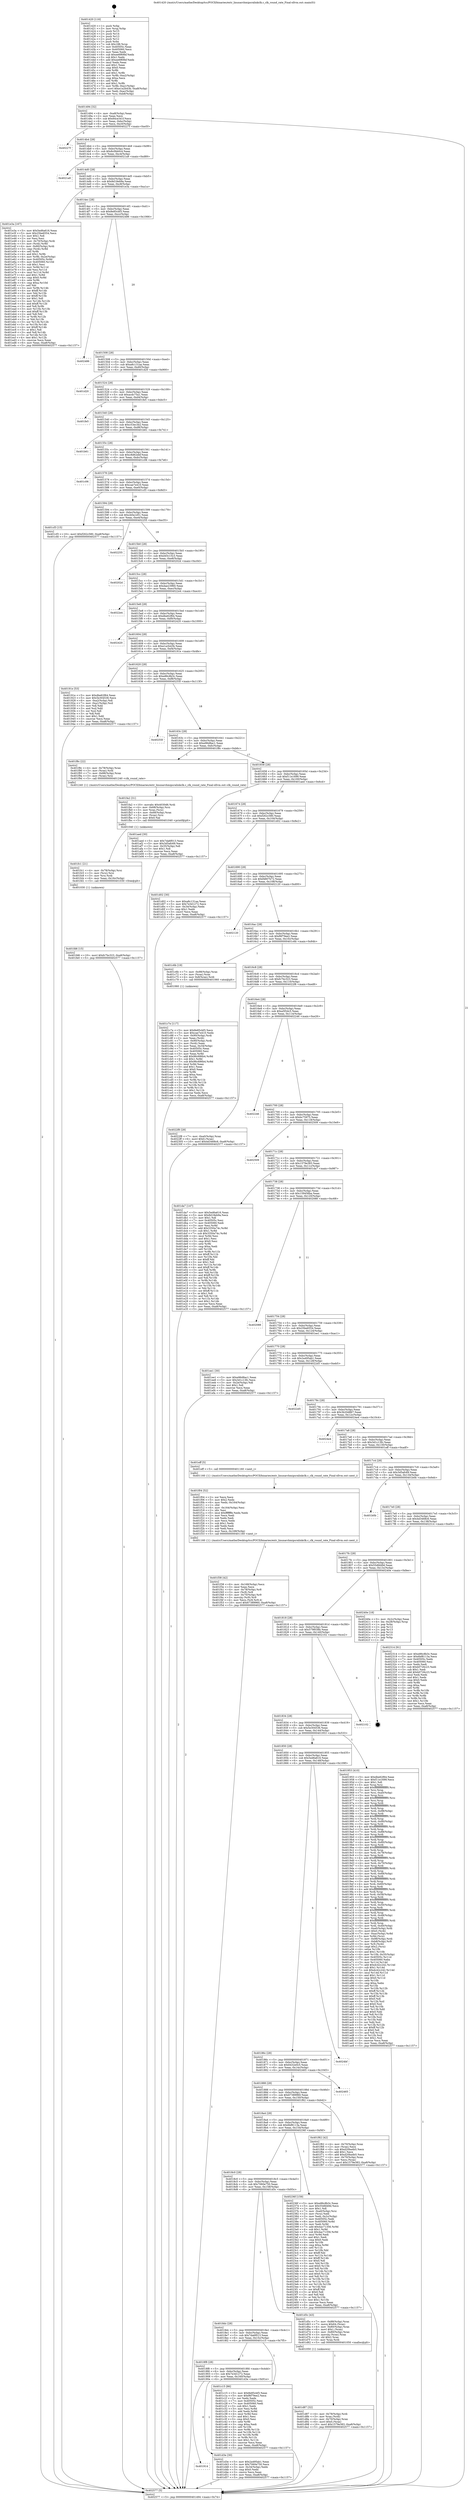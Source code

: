 digraph "0x401420" {
  label = "0x401420 (/mnt/c/Users/mathe/Desktop/tcc/POCII/binaries/extr_linuxarchmipsralinkclk.c_clk_round_rate_Final-ollvm.out::main(0))"
  labelloc = "t"
  node[shape=record]

  Entry [label="",width=0.3,height=0.3,shape=circle,fillcolor=black,style=filled]
  "0x401494" [label="{
     0x401494 [32]\l
     | [instrs]\l
     &nbsp;&nbsp;0x401494 \<+6\>: mov -0xa8(%rbp),%eax\l
     &nbsp;&nbsp;0x40149a \<+2\>: mov %eax,%ecx\l
     &nbsp;&nbsp;0x40149c \<+6\>: sub $0x84ce341f,%ecx\l
     &nbsp;&nbsp;0x4014a2 \<+6\>: mov %eax,-0xbc(%rbp)\l
     &nbsp;&nbsp;0x4014a8 \<+6\>: mov %ecx,-0xc0(%rbp)\l
     &nbsp;&nbsp;0x4014ae \<+6\>: je 000000000040227f \<main+0xe5f\>\l
  }"]
  "0x40227f" [label="{
     0x40227f\l
  }", style=dashed]
  "0x4014b4" [label="{
     0x4014b4 [28]\l
     | [instrs]\l
     &nbsp;&nbsp;0x4014b4 \<+5\>: jmp 00000000004014b9 \<main+0x99\>\l
     &nbsp;&nbsp;0x4014b9 \<+6\>: mov -0xbc(%rbp),%eax\l
     &nbsp;&nbsp;0x4014bf \<+5\>: sub $0x8c0bb0c4,%eax\l
     &nbsp;&nbsp;0x4014c4 \<+6\>: mov %eax,-0xc4(%rbp)\l
     &nbsp;&nbsp;0x4014ca \<+6\>: je 00000000004021a9 \<main+0xd89\>\l
  }"]
  Exit [label="",width=0.3,height=0.3,shape=circle,fillcolor=black,style=filled,peripheries=2]
  "0x4021a9" [label="{
     0x4021a9\l
  }", style=dashed]
  "0x4014d0" [label="{
     0x4014d0 [28]\l
     | [instrs]\l
     &nbsp;&nbsp;0x4014d0 \<+5\>: jmp 00000000004014d5 \<main+0xb5\>\l
     &nbsp;&nbsp;0x4014d5 \<+6\>: mov -0xbc(%rbp),%eax\l
     &nbsp;&nbsp;0x4014db \<+5\>: sub $0x8d18eb9a,%eax\l
     &nbsp;&nbsp;0x4014e0 \<+6\>: mov %eax,-0xc8(%rbp)\l
     &nbsp;&nbsp;0x4014e6 \<+6\>: je 0000000000401e3a \<main+0xa1a\>\l
  }"]
  "0x401fd6" [label="{
     0x401fd6 [15]\l
     | [instrs]\l
     &nbsp;&nbsp;0x401fd6 \<+10\>: movl $0xfc7bc323,-0xa8(%rbp)\l
     &nbsp;&nbsp;0x401fe0 \<+5\>: jmp 0000000000402577 \<main+0x1157\>\l
  }"]
  "0x401e3a" [label="{
     0x401e3a [167]\l
     | [instrs]\l
     &nbsp;&nbsp;0x401e3a \<+5\>: mov $0x5ed6a616,%eax\l
     &nbsp;&nbsp;0x401e3f \<+5\>: mov $0x25be6554,%ecx\l
     &nbsp;&nbsp;0x401e44 \<+2\>: mov $0x1,%dl\l
     &nbsp;&nbsp;0x401e46 \<+2\>: xor %esi,%esi\l
     &nbsp;&nbsp;0x401e48 \<+4\>: mov -0x70(%rbp),%rdi\l
     &nbsp;&nbsp;0x401e4c \<+3\>: mov (%rdi),%r8d\l
     &nbsp;&nbsp;0x401e4f \<+4\>: mov -0x80(%rbp),%rdi\l
     &nbsp;&nbsp;0x401e53 \<+3\>: cmp (%rdi),%r8d\l
     &nbsp;&nbsp;0x401e56 \<+4\>: setl %r9b\l
     &nbsp;&nbsp;0x401e5a \<+4\>: and $0x1,%r9b\l
     &nbsp;&nbsp;0x401e5e \<+4\>: mov %r9b,-0x2e(%rbp)\l
     &nbsp;&nbsp;0x401e62 \<+8\>: mov 0x40505c,%r8d\l
     &nbsp;&nbsp;0x401e6a \<+8\>: mov 0x405060,%r10d\l
     &nbsp;&nbsp;0x401e72 \<+3\>: sub $0x1,%esi\l
     &nbsp;&nbsp;0x401e75 \<+3\>: mov %r8d,%r11d\l
     &nbsp;&nbsp;0x401e78 \<+3\>: add %esi,%r11d\l
     &nbsp;&nbsp;0x401e7b \<+4\>: imul %r11d,%r8d\l
     &nbsp;&nbsp;0x401e7f \<+4\>: and $0x1,%r8d\l
     &nbsp;&nbsp;0x401e83 \<+4\>: cmp $0x0,%r8d\l
     &nbsp;&nbsp;0x401e87 \<+4\>: sete %r9b\l
     &nbsp;&nbsp;0x401e8b \<+4\>: cmp $0xa,%r10d\l
     &nbsp;&nbsp;0x401e8f \<+3\>: setl %bl\l
     &nbsp;&nbsp;0x401e92 \<+3\>: mov %r9b,%r14b\l
     &nbsp;&nbsp;0x401e95 \<+4\>: xor $0xff,%r14b\l
     &nbsp;&nbsp;0x401e99 \<+3\>: mov %bl,%r15b\l
     &nbsp;&nbsp;0x401e9c \<+4\>: xor $0xff,%r15b\l
     &nbsp;&nbsp;0x401ea0 \<+3\>: xor $0x1,%dl\l
     &nbsp;&nbsp;0x401ea3 \<+3\>: mov %r14b,%r12b\l
     &nbsp;&nbsp;0x401ea6 \<+4\>: and $0xff,%r12b\l
     &nbsp;&nbsp;0x401eaa \<+3\>: and %dl,%r9b\l
     &nbsp;&nbsp;0x401ead \<+3\>: mov %r15b,%r13b\l
     &nbsp;&nbsp;0x401eb0 \<+4\>: and $0xff,%r13b\l
     &nbsp;&nbsp;0x401eb4 \<+2\>: and %dl,%bl\l
     &nbsp;&nbsp;0x401eb6 \<+3\>: or %r9b,%r12b\l
     &nbsp;&nbsp;0x401eb9 \<+3\>: or %bl,%r13b\l
     &nbsp;&nbsp;0x401ebc \<+3\>: xor %r13b,%r12b\l
     &nbsp;&nbsp;0x401ebf \<+3\>: or %r15b,%r14b\l
     &nbsp;&nbsp;0x401ec2 \<+4\>: xor $0xff,%r14b\l
     &nbsp;&nbsp;0x401ec6 \<+3\>: or $0x1,%dl\l
     &nbsp;&nbsp;0x401ec9 \<+3\>: and %dl,%r14b\l
     &nbsp;&nbsp;0x401ecc \<+3\>: or %r14b,%r12b\l
     &nbsp;&nbsp;0x401ecf \<+4\>: test $0x1,%r12b\l
     &nbsp;&nbsp;0x401ed3 \<+3\>: cmovne %ecx,%eax\l
     &nbsp;&nbsp;0x401ed6 \<+6\>: mov %eax,-0xa8(%rbp)\l
     &nbsp;&nbsp;0x401edc \<+5\>: jmp 0000000000402577 \<main+0x1157\>\l
  }"]
  "0x4014ec" [label="{
     0x4014ec [28]\l
     | [instrs]\l
     &nbsp;&nbsp;0x4014ec \<+5\>: jmp 00000000004014f1 \<main+0xd1\>\l
     &nbsp;&nbsp;0x4014f1 \<+6\>: mov -0xbc(%rbp),%eax\l
     &nbsp;&nbsp;0x4014f7 \<+5\>: sub $0x8e85cbf3,%eax\l
     &nbsp;&nbsp;0x4014fc \<+6\>: mov %eax,-0xcc(%rbp)\l
     &nbsp;&nbsp;0x401502 \<+6\>: je 0000000000402486 \<main+0x1066\>\l
  }"]
  "0x401fc1" [label="{
     0x401fc1 [21]\l
     | [instrs]\l
     &nbsp;&nbsp;0x401fc1 \<+4\>: mov -0x78(%rbp),%rsi\l
     &nbsp;&nbsp;0x401fc5 \<+3\>: mov (%rsi),%rsi\l
     &nbsp;&nbsp;0x401fc8 \<+3\>: mov %rsi,%rdi\l
     &nbsp;&nbsp;0x401fcb \<+6\>: mov %eax,-0x16c(%rbp)\l
     &nbsp;&nbsp;0x401fd1 \<+5\>: call 0000000000401030 \<free@plt\>\l
     | [calls]\l
     &nbsp;&nbsp;0x401030 \{1\} (unknown)\l
  }"]
  "0x402486" [label="{
     0x402486\l
  }", style=dashed]
  "0x401508" [label="{
     0x401508 [28]\l
     | [instrs]\l
     &nbsp;&nbsp;0x401508 \<+5\>: jmp 000000000040150d \<main+0xed\>\l
     &nbsp;&nbsp;0x40150d \<+6\>: mov -0xbc(%rbp),%eax\l
     &nbsp;&nbsp;0x401513 \<+5\>: sub $0xa8c131aa,%eax\l
     &nbsp;&nbsp;0x401518 \<+6\>: mov %eax,-0xd0(%rbp)\l
     &nbsp;&nbsp;0x40151e \<+6\>: je 0000000000401d20 \<main+0x900\>\l
  }"]
  "0x401fa2" [label="{
     0x401fa2 [31]\l
     | [instrs]\l
     &nbsp;&nbsp;0x401fa2 \<+10\>: movabs $0x4030d6,%rdi\l
     &nbsp;&nbsp;0x401fac \<+4\>: mov -0x68(%rbp),%rsi\l
     &nbsp;&nbsp;0x401fb0 \<+3\>: mov %rax,(%rsi)\l
     &nbsp;&nbsp;0x401fb3 \<+4\>: mov -0x68(%rbp),%rax\l
     &nbsp;&nbsp;0x401fb7 \<+3\>: mov (%rax),%rsi\l
     &nbsp;&nbsp;0x401fba \<+2\>: mov $0x0,%al\l
     &nbsp;&nbsp;0x401fbc \<+5\>: call 0000000000401040 \<printf@plt\>\l
     | [calls]\l
     &nbsp;&nbsp;0x401040 \{1\} (unknown)\l
  }"]
  "0x401d20" [label="{
     0x401d20\l
  }", style=dashed]
  "0x401524" [label="{
     0x401524 [28]\l
     | [instrs]\l
     &nbsp;&nbsp;0x401524 \<+5\>: jmp 0000000000401529 \<main+0x109\>\l
     &nbsp;&nbsp;0x401529 \<+6\>: mov -0xbc(%rbp),%eax\l
     &nbsp;&nbsp;0x40152f \<+5\>: sub $0xacdc75a1,%eax\l
     &nbsp;&nbsp;0x401534 \<+6\>: mov %eax,-0xd4(%rbp)\l
     &nbsp;&nbsp;0x40153a \<+6\>: je 0000000000401fe5 \<main+0xbc5\>\l
  }"]
  "0x401f38" [label="{
     0x401f38 [42]\l
     | [instrs]\l
     &nbsp;&nbsp;0x401f38 \<+6\>: mov -0x168(%rbp),%ecx\l
     &nbsp;&nbsp;0x401f3e \<+3\>: imul %eax,%ecx\l
     &nbsp;&nbsp;0x401f41 \<+4\>: mov -0x78(%rbp),%r8\l
     &nbsp;&nbsp;0x401f45 \<+3\>: mov (%r8),%r8\l
     &nbsp;&nbsp;0x401f48 \<+4\>: mov -0x70(%rbp),%r9\l
     &nbsp;&nbsp;0x401f4c \<+3\>: movslq (%r9),%r9\l
     &nbsp;&nbsp;0x401f4f \<+4\>: mov %ecx,(%r8,%r9,4)\l
     &nbsp;&nbsp;0x401f53 \<+10\>: movl $0x67389960,-0xa8(%rbp)\l
     &nbsp;&nbsp;0x401f5d \<+5\>: jmp 0000000000402577 \<main+0x1157\>\l
  }"]
  "0x401fe5" [label="{
     0x401fe5\l
  }", style=dashed]
  "0x401540" [label="{
     0x401540 [28]\l
     | [instrs]\l
     &nbsp;&nbsp;0x401540 \<+5\>: jmp 0000000000401545 \<main+0x125\>\l
     &nbsp;&nbsp;0x401545 \<+6\>: mov -0xbc(%rbp),%eax\l
     &nbsp;&nbsp;0x40154b \<+5\>: sub $0xc53ec3e2,%eax\l
     &nbsp;&nbsp;0x401550 \<+6\>: mov %eax,-0xd8(%rbp)\l
     &nbsp;&nbsp;0x401556 \<+6\>: je 0000000000401b61 \<main+0x741\>\l
  }"]
  "0x401f04" [label="{
     0x401f04 [52]\l
     | [instrs]\l
     &nbsp;&nbsp;0x401f04 \<+2\>: xor %ecx,%ecx\l
     &nbsp;&nbsp;0x401f06 \<+5\>: mov $0x2,%edx\l
     &nbsp;&nbsp;0x401f0b \<+6\>: mov %edx,-0x164(%rbp)\l
     &nbsp;&nbsp;0x401f11 \<+1\>: cltd\l
     &nbsp;&nbsp;0x401f12 \<+6\>: mov -0x164(%rbp),%esi\l
     &nbsp;&nbsp;0x401f18 \<+2\>: idiv %esi\l
     &nbsp;&nbsp;0x401f1a \<+6\>: imul $0xfffffffe,%edx,%edx\l
     &nbsp;&nbsp;0x401f20 \<+2\>: mov %ecx,%edi\l
     &nbsp;&nbsp;0x401f22 \<+2\>: sub %edx,%edi\l
     &nbsp;&nbsp;0x401f24 \<+2\>: mov %ecx,%edx\l
     &nbsp;&nbsp;0x401f26 \<+3\>: sub $0x1,%edx\l
     &nbsp;&nbsp;0x401f29 \<+2\>: add %edx,%edi\l
     &nbsp;&nbsp;0x401f2b \<+2\>: sub %edi,%ecx\l
     &nbsp;&nbsp;0x401f2d \<+6\>: mov %ecx,-0x168(%rbp)\l
     &nbsp;&nbsp;0x401f33 \<+5\>: call 0000000000401160 \<next_i\>\l
     | [calls]\l
     &nbsp;&nbsp;0x401160 \{1\} (/mnt/c/Users/mathe/Desktop/tcc/POCII/binaries/extr_linuxarchmipsralinkclk.c_clk_round_rate_Final-ollvm.out::next_i)\l
  }"]
  "0x401b61" [label="{
     0x401b61\l
  }", style=dashed]
  "0x40155c" [label="{
     0x40155c [28]\l
     | [instrs]\l
     &nbsp;&nbsp;0x40155c \<+5\>: jmp 0000000000401561 \<main+0x141\>\l
     &nbsp;&nbsp;0x401561 \<+6\>: mov -0xbc(%rbp),%eax\l
     &nbsp;&nbsp;0x401567 \<+5\>: sub $0xc8d62ebf,%eax\l
     &nbsp;&nbsp;0x40156c \<+6\>: mov %eax,-0xdc(%rbp)\l
     &nbsp;&nbsp;0x401572 \<+6\>: je 0000000000401c06 \<main+0x7e6\>\l
  }"]
  "0x401d87" [label="{
     0x401d87 [32]\l
     | [instrs]\l
     &nbsp;&nbsp;0x401d87 \<+4\>: mov -0x78(%rbp),%rdi\l
     &nbsp;&nbsp;0x401d8b \<+3\>: mov %rax,(%rdi)\l
     &nbsp;&nbsp;0x401d8e \<+4\>: mov -0x70(%rbp),%rax\l
     &nbsp;&nbsp;0x401d92 \<+6\>: movl $0x0,(%rax)\l
     &nbsp;&nbsp;0x401d98 \<+10\>: movl $0x1579e383,-0xa8(%rbp)\l
     &nbsp;&nbsp;0x401da2 \<+5\>: jmp 0000000000402577 \<main+0x1157\>\l
  }"]
  "0x401c06" [label="{
     0x401c06\l
  }", style=dashed]
  "0x401578" [label="{
     0x401578 [28]\l
     | [instrs]\l
     &nbsp;&nbsp;0x401578 \<+5\>: jmp 000000000040157d \<main+0x15d\>\l
     &nbsp;&nbsp;0x40157d \<+6\>: mov -0xbc(%rbp),%eax\l
     &nbsp;&nbsp;0x401583 \<+5\>: sub $0xcae7e410,%eax\l
     &nbsp;&nbsp;0x401588 \<+6\>: mov %eax,-0xe0(%rbp)\l
     &nbsp;&nbsp;0x40158e \<+6\>: je 0000000000401cf3 \<main+0x8d3\>\l
  }"]
  "0x401914" [label="{
     0x401914\l
  }", style=dashed]
  "0x401cf3" [label="{
     0x401cf3 [15]\l
     | [instrs]\l
     &nbsp;&nbsp;0x401cf3 \<+10\>: movl $0xf262c580,-0xa8(%rbp)\l
     &nbsp;&nbsp;0x401cfd \<+5\>: jmp 0000000000402577 \<main+0x1157\>\l
  }"]
  "0x401594" [label="{
     0x401594 [28]\l
     | [instrs]\l
     &nbsp;&nbsp;0x401594 \<+5\>: jmp 0000000000401599 \<main+0x179\>\l
     &nbsp;&nbsp;0x401599 \<+6\>: mov -0xbc(%rbp),%eax\l
     &nbsp;&nbsp;0x40159f \<+5\>: sub $0xcb0a1d51,%eax\l
     &nbsp;&nbsp;0x4015a4 \<+6\>: mov %eax,-0xe4(%rbp)\l
     &nbsp;&nbsp;0x4015aa \<+6\>: je 0000000000402255 \<main+0xe35\>\l
  }"]
  "0x401d3e" [label="{
     0x401d3e [30]\l
     | [instrs]\l
     &nbsp;&nbsp;0x401d3e \<+5\>: mov $0x2a495ab1,%eax\l
     &nbsp;&nbsp;0x401d43 \<+5\>: mov $0x7060e750,%ecx\l
     &nbsp;&nbsp;0x401d48 \<+3\>: mov -0x34(%rbp),%edx\l
     &nbsp;&nbsp;0x401d4b \<+3\>: cmp $0x0,%edx\l
     &nbsp;&nbsp;0x401d4e \<+3\>: cmove %ecx,%eax\l
     &nbsp;&nbsp;0x401d51 \<+6\>: mov %eax,-0xa8(%rbp)\l
     &nbsp;&nbsp;0x401d57 \<+5\>: jmp 0000000000402577 \<main+0x1157\>\l
  }"]
  "0x402255" [label="{
     0x402255\l
  }", style=dashed]
  "0x4015b0" [label="{
     0x4015b0 [28]\l
     | [instrs]\l
     &nbsp;&nbsp;0x4015b0 \<+5\>: jmp 00000000004015b5 \<main+0x195\>\l
     &nbsp;&nbsp;0x4015b5 \<+6\>: mov -0xbc(%rbp),%eax\l
     &nbsp;&nbsp;0x4015bb \<+5\>: sub $0xd45c15c3,%eax\l
     &nbsp;&nbsp;0x4015c0 \<+6\>: mov %eax,-0xe8(%rbp)\l
     &nbsp;&nbsp;0x4015c6 \<+6\>: je 000000000040202d \<main+0xc0d\>\l
  }"]
  "0x401c7e" [label="{
     0x401c7e [117]\l
     | [instrs]\l
     &nbsp;&nbsp;0x401c7e \<+5\>: mov $0x8e85cbf3,%ecx\l
     &nbsp;&nbsp;0x401c83 \<+5\>: mov $0xcae7e410,%edx\l
     &nbsp;&nbsp;0x401c88 \<+7\>: mov -0x90(%rbp),%rdi\l
     &nbsp;&nbsp;0x401c8f \<+2\>: mov %eax,(%rdi)\l
     &nbsp;&nbsp;0x401c91 \<+7\>: mov -0x90(%rbp),%rdi\l
     &nbsp;&nbsp;0x401c98 \<+2\>: mov (%rdi),%eax\l
     &nbsp;&nbsp;0x401c9a \<+3\>: mov %eax,-0x34(%rbp)\l
     &nbsp;&nbsp;0x401c9d \<+7\>: mov 0x40505c,%eax\l
     &nbsp;&nbsp;0x401ca4 \<+7\>: mov 0x405060,%esi\l
     &nbsp;&nbsp;0x401cab \<+3\>: mov %eax,%r8d\l
     &nbsp;&nbsp;0x401cae \<+7\>: add $0x96c686b4,%r8d\l
     &nbsp;&nbsp;0x401cb5 \<+4\>: sub $0x1,%r8d\l
     &nbsp;&nbsp;0x401cb9 \<+7\>: sub $0x96c686b4,%r8d\l
     &nbsp;&nbsp;0x401cc0 \<+4\>: imul %r8d,%eax\l
     &nbsp;&nbsp;0x401cc4 \<+3\>: and $0x1,%eax\l
     &nbsp;&nbsp;0x401cc7 \<+3\>: cmp $0x0,%eax\l
     &nbsp;&nbsp;0x401cca \<+4\>: sete %r9b\l
     &nbsp;&nbsp;0x401cce \<+3\>: cmp $0xa,%esi\l
     &nbsp;&nbsp;0x401cd1 \<+4\>: setl %r10b\l
     &nbsp;&nbsp;0x401cd5 \<+3\>: mov %r9b,%r11b\l
     &nbsp;&nbsp;0x401cd8 \<+3\>: and %r10b,%r11b\l
     &nbsp;&nbsp;0x401cdb \<+3\>: xor %r10b,%r9b\l
     &nbsp;&nbsp;0x401cde \<+3\>: or %r9b,%r11b\l
     &nbsp;&nbsp;0x401ce1 \<+4\>: test $0x1,%r11b\l
     &nbsp;&nbsp;0x401ce5 \<+3\>: cmovne %edx,%ecx\l
     &nbsp;&nbsp;0x401ce8 \<+6\>: mov %ecx,-0xa8(%rbp)\l
     &nbsp;&nbsp;0x401cee \<+5\>: jmp 0000000000402577 \<main+0x1157\>\l
  }"]
  "0x40202d" [label="{
     0x40202d\l
  }", style=dashed]
  "0x4015cc" [label="{
     0x4015cc [28]\l
     | [instrs]\l
     &nbsp;&nbsp;0x4015cc \<+5\>: jmp 00000000004015d1 \<main+0x1b1\>\l
     &nbsp;&nbsp;0x4015d1 \<+6\>: mov -0xbc(%rbp),%eax\l
     &nbsp;&nbsp;0x4015d7 \<+5\>: sub $0xdae23960,%eax\l
     &nbsp;&nbsp;0x4015dc \<+6\>: mov %eax,-0xec(%rbp)\l
     &nbsp;&nbsp;0x4015e2 \<+6\>: je 00000000004022e4 \<main+0xec4\>\l
  }"]
  "0x4018f8" [label="{
     0x4018f8 [28]\l
     | [instrs]\l
     &nbsp;&nbsp;0x4018f8 \<+5\>: jmp 00000000004018fd \<main+0x4dd\>\l
     &nbsp;&nbsp;0x4018fd \<+6\>: mov -0xbc(%rbp),%eax\l
     &nbsp;&nbsp;0x401903 \<+5\>: sub $0x7e3d1272,%eax\l
     &nbsp;&nbsp;0x401908 \<+6\>: mov %eax,-0x160(%rbp)\l
     &nbsp;&nbsp;0x40190e \<+6\>: je 0000000000401d3e \<main+0x91e\>\l
  }"]
  "0x4022e4" [label="{
     0x4022e4\l
  }", style=dashed]
  "0x4015e8" [label="{
     0x4015e8 [28]\l
     | [instrs]\l
     &nbsp;&nbsp;0x4015e8 \<+5\>: jmp 00000000004015ed \<main+0x1cd\>\l
     &nbsp;&nbsp;0x4015ed \<+6\>: mov -0xbc(%rbp),%eax\l
     &nbsp;&nbsp;0x4015f3 \<+5\>: sub $0xdbe62f64,%eax\l
     &nbsp;&nbsp;0x4015f8 \<+6\>: mov %eax,-0xf0(%rbp)\l
     &nbsp;&nbsp;0x4015fe \<+6\>: je 0000000000402420 \<main+0x1000\>\l
  }"]
  "0x401c15" [label="{
     0x401c15 [86]\l
     | [instrs]\l
     &nbsp;&nbsp;0x401c15 \<+5\>: mov $0x8e85cbf3,%eax\l
     &nbsp;&nbsp;0x401c1a \<+5\>: mov $0xf6f79ee2,%ecx\l
     &nbsp;&nbsp;0x401c1f \<+2\>: xor %edx,%edx\l
     &nbsp;&nbsp;0x401c21 \<+7\>: mov 0x40505c,%esi\l
     &nbsp;&nbsp;0x401c28 \<+7\>: mov 0x405060,%edi\l
     &nbsp;&nbsp;0x401c2f \<+3\>: sub $0x1,%edx\l
     &nbsp;&nbsp;0x401c32 \<+3\>: mov %esi,%r8d\l
     &nbsp;&nbsp;0x401c35 \<+3\>: add %edx,%r8d\l
     &nbsp;&nbsp;0x401c38 \<+4\>: imul %r8d,%esi\l
     &nbsp;&nbsp;0x401c3c \<+3\>: and $0x1,%esi\l
     &nbsp;&nbsp;0x401c3f \<+3\>: cmp $0x0,%esi\l
     &nbsp;&nbsp;0x401c42 \<+4\>: sete %r9b\l
     &nbsp;&nbsp;0x401c46 \<+3\>: cmp $0xa,%edi\l
     &nbsp;&nbsp;0x401c49 \<+4\>: setl %r10b\l
     &nbsp;&nbsp;0x401c4d \<+3\>: mov %r9b,%r11b\l
     &nbsp;&nbsp;0x401c50 \<+3\>: and %r10b,%r11b\l
     &nbsp;&nbsp;0x401c53 \<+3\>: xor %r10b,%r9b\l
     &nbsp;&nbsp;0x401c56 \<+3\>: or %r9b,%r11b\l
     &nbsp;&nbsp;0x401c59 \<+4\>: test $0x1,%r11b\l
     &nbsp;&nbsp;0x401c5d \<+3\>: cmovne %ecx,%eax\l
     &nbsp;&nbsp;0x401c60 \<+6\>: mov %eax,-0xa8(%rbp)\l
     &nbsp;&nbsp;0x401c66 \<+5\>: jmp 0000000000402577 \<main+0x1157\>\l
  }"]
  "0x402420" [label="{
     0x402420\l
  }", style=dashed]
  "0x401604" [label="{
     0x401604 [28]\l
     | [instrs]\l
     &nbsp;&nbsp;0x401604 \<+5\>: jmp 0000000000401609 \<main+0x1e9\>\l
     &nbsp;&nbsp;0x401609 \<+6\>: mov -0xbc(%rbp),%eax\l
     &nbsp;&nbsp;0x40160f \<+5\>: sub $0xe1a2b43b,%eax\l
     &nbsp;&nbsp;0x401614 \<+6\>: mov %eax,-0xf4(%rbp)\l
     &nbsp;&nbsp;0x40161a \<+6\>: je 000000000040191e \<main+0x4fe\>\l
  }"]
  "0x4018dc" [label="{
     0x4018dc [28]\l
     | [instrs]\l
     &nbsp;&nbsp;0x4018dc \<+5\>: jmp 00000000004018e1 \<main+0x4c1\>\l
     &nbsp;&nbsp;0x4018e1 \<+6\>: mov -0xbc(%rbp),%eax\l
     &nbsp;&nbsp;0x4018e7 \<+5\>: sub $0x7da6f013,%eax\l
     &nbsp;&nbsp;0x4018ec \<+6\>: mov %eax,-0x15c(%rbp)\l
     &nbsp;&nbsp;0x4018f2 \<+6\>: je 0000000000401c15 \<main+0x7f5\>\l
  }"]
  "0x40191e" [label="{
     0x40191e [53]\l
     | [instrs]\l
     &nbsp;&nbsp;0x40191e \<+5\>: mov $0xdbe62f64,%eax\l
     &nbsp;&nbsp;0x401923 \<+5\>: mov $0x5e304536,%ecx\l
     &nbsp;&nbsp;0x401928 \<+6\>: mov -0xa2(%rbp),%dl\l
     &nbsp;&nbsp;0x40192e \<+7\>: mov -0xa1(%rbp),%sil\l
     &nbsp;&nbsp;0x401935 \<+3\>: mov %dl,%dil\l
     &nbsp;&nbsp;0x401938 \<+3\>: and %sil,%dil\l
     &nbsp;&nbsp;0x40193b \<+3\>: xor %sil,%dl\l
     &nbsp;&nbsp;0x40193e \<+3\>: or %dl,%dil\l
     &nbsp;&nbsp;0x401941 \<+4\>: test $0x1,%dil\l
     &nbsp;&nbsp;0x401945 \<+3\>: cmovne %ecx,%eax\l
     &nbsp;&nbsp;0x401948 \<+6\>: mov %eax,-0xa8(%rbp)\l
     &nbsp;&nbsp;0x40194e \<+5\>: jmp 0000000000402577 \<main+0x1157\>\l
  }"]
  "0x401620" [label="{
     0x401620 [28]\l
     | [instrs]\l
     &nbsp;&nbsp;0x401620 \<+5\>: jmp 0000000000401625 \<main+0x205\>\l
     &nbsp;&nbsp;0x401625 \<+6\>: mov -0xbc(%rbp),%eax\l
     &nbsp;&nbsp;0x40162b \<+5\>: sub $0xe86c8b3c,%eax\l
     &nbsp;&nbsp;0x401630 \<+6\>: mov %eax,-0xf8(%rbp)\l
     &nbsp;&nbsp;0x401636 \<+6\>: je 000000000040255f \<main+0x113f\>\l
  }"]
  "0x402577" [label="{
     0x402577 [5]\l
     | [instrs]\l
     &nbsp;&nbsp;0x402577 \<+5\>: jmp 0000000000401494 \<main+0x74\>\l
  }"]
  "0x401420" [label="{
     0x401420 [116]\l
     | [instrs]\l
     &nbsp;&nbsp;0x401420 \<+1\>: push %rbp\l
     &nbsp;&nbsp;0x401421 \<+3\>: mov %rsp,%rbp\l
     &nbsp;&nbsp;0x401424 \<+2\>: push %r15\l
     &nbsp;&nbsp;0x401426 \<+2\>: push %r14\l
     &nbsp;&nbsp;0x401428 \<+2\>: push %r13\l
     &nbsp;&nbsp;0x40142a \<+2\>: push %r12\l
     &nbsp;&nbsp;0x40142c \<+1\>: push %rbx\l
     &nbsp;&nbsp;0x40142d \<+7\>: sub $0x188,%rsp\l
     &nbsp;&nbsp;0x401434 \<+7\>: mov 0x40505c,%eax\l
     &nbsp;&nbsp;0x40143b \<+7\>: mov 0x405060,%ecx\l
     &nbsp;&nbsp;0x401442 \<+2\>: mov %eax,%edx\l
     &nbsp;&nbsp;0x401444 \<+6\>: sub $0xee6f69bf,%edx\l
     &nbsp;&nbsp;0x40144a \<+3\>: sub $0x1,%edx\l
     &nbsp;&nbsp;0x40144d \<+6\>: add $0xee6f69bf,%edx\l
     &nbsp;&nbsp;0x401453 \<+3\>: imul %edx,%eax\l
     &nbsp;&nbsp;0x401456 \<+3\>: and $0x1,%eax\l
     &nbsp;&nbsp;0x401459 \<+3\>: cmp $0x0,%eax\l
     &nbsp;&nbsp;0x40145c \<+4\>: sete %r8b\l
     &nbsp;&nbsp;0x401460 \<+4\>: and $0x1,%r8b\l
     &nbsp;&nbsp;0x401464 \<+7\>: mov %r8b,-0xa2(%rbp)\l
     &nbsp;&nbsp;0x40146b \<+3\>: cmp $0xa,%ecx\l
     &nbsp;&nbsp;0x40146e \<+4\>: setl %r8b\l
     &nbsp;&nbsp;0x401472 \<+4\>: and $0x1,%r8b\l
     &nbsp;&nbsp;0x401476 \<+7\>: mov %r8b,-0xa1(%rbp)\l
     &nbsp;&nbsp;0x40147d \<+10\>: movl $0xe1a2b43b,-0xa8(%rbp)\l
     &nbsp;&nbsp;0x401487 \<+6\>: mov %edi,-0xac(%rbp)\l
     &nbsp;&nbsp;0x40148d \<+7\>: mov %rsi,-0xb8(%rbp)\l
  }"]
  "0x401d5c" [label="{
     0x401d5c [43]\l
     | [instrs]\l
     &nbsp;&nbsp;0x401d5c \<+7\>: mov -0x88(%rbp),%rax\l
     &nbsp;&nbsp;0x401d63 \<+7\>: movq $0x64,(%rax)\l
     &nbsp;&nbsp;0x401d6a \<+4\>: mov -0x80(%rbp),%rax\l
     &nbsp;&nbsp;0x401d6e \<+6\>: movl $0x1,(%rax)\l
     &nbsp;&nbsp;0x401d74 \<+4\>: mov -0x80(%rbp),%rax\l
     &nbsp;&nbsp;0x401d78 \<+3\>: movslq (%rax),%rax\l
     &nbsp;&nbsp;0x401d7b \<+4\>: shl $0x2,%rax\l
     &nbsp;&nbsp;0x401d7f \<+3\>: mov %rax,%rdi\l
     &nbsp;&nbsp;0x401d82 \<+5\>: call 0000000000401050 \<malloc@plt\>\l
     | [calls]\l
     &nbsp;&nbsp;0x401050 \{1\} (unknown)\l
  }"]
  "0x40255f" [label="{
     0x40255f\l
  }", style=dashed]
  "0x40163c" [label="{
     0x40163c [28]\l
     | [instrs]\l
     &nbsp;&nbsp;0x40163c \<+5\>: jmp 0000000000401641 \<main+0x221\>\l
     &nbsp;&nbsp;0x401641 \<+6\>: mov -0xbc(%rbp),%eax\l
     &nbsp;&nbsp;0x401647 \<+5\>: sub $0xe96d8ac1,%eax\l
     &nbsp;&nbsp;0x40164c \<+6\>: mov %eax,-0xfc(%rbp)\l
     &nbsp;&nbsp;0x401652 \<+6\>: je 0000000000401f8c \<main+0xb6c\>\l
  }"]
  "0x4018c0" [label="{
     0x4018c0 [28]\l
     | [instrs]\l
     &nbsp;&nbsp;0x4018c0 \<+5\>: jmp 00000000004018c5 \<main+0x4a5\>\l
     &nbsp;&nbsp;0x4018c5 \<+6\>: mov -0xbc(%rbp),%eax\l
     &nbsp;&nbsp;0x4018cb \<+5\>: sub $0x7060e750,%eax\l
     &nbsp;&nbsp;0x4018d0 \<+6\>: mov %eax,-0x158(%rbp)\l
     &nbsp;&nbsp;0x4018d6 \<+6\>: je 0000000000401d5c \<main+0x93c\>\l
  }"]
  "0x401f8c" [label="{
     0x401f8c [22]\l
     | [instrs]\l
     &nbsp;&nbsp;0x401f8c \<+4\>: mov -0x78(%rbp),%rax\l
     &nbsp;&nbsp;0x401f90 \<+3\>: mov (%rax),%rdi\l
     &nbsp;&nbsp;0x401f93 \<+7\>: mov -0x88(%rbp),%rax\l
     &nbsp;&nbsp;0x401f9a \<+3\>: mov (%rax),%rsi\l
     &nbsp;&nbsp;0x401f9d \<+5\>: call 0000000000401240 \<clk_round_rate\>\l
     | [calls]\l
     &nbsp;&nbsp;0x401240 \{1\} (/mnt/c/Users/mathe/Desktop/tcc/POCII/binaries/extr_linuxarchmipsralinkclk.c_clk_round_rate_Final-ollvm.out::clk_round_rate)\l
  }"]
  "0x401658" [label="{
     0x401658 [28]\l
     | [instrs]\l
     &nbsp;&nbsp;0x401658 \<+5\>: jmp 000000000040165d \<main+0x23d\>\l
     &nbsp;&nbsp;0x40165d \<+6\>: mov -0xbc(%rbp),%eax\l
     &nbsp;&nbsp;0x401663 \<+5\>: sub $0xf11e1699,%eax\l
     &nbsp;&nbsp;0x401668 \<+6\>: mov %eax,-0x100(%rbp)\l
     &nbsp;&nbsp;0x40166e \<+6\>: je 0000000000401aed \<main+0x6cd\>\l
  }"]
  "0x40236f" [label="{
     0x40236f [159]\l
     | [instrs]\l
     &nbsp;&nbsp;0x40236f \<+5\>: mov $0xe86c8b3c,%eax\l
     &nbsp;&nbsp;0x402374 \<+5\>: mov $0x55dfd49d,%ecx\l
     &nbsp;&nbsp;0x402379 \<+2\>: mov $0x1,%dl\l
     &nbsp;&nbsp;0x40237b \<+7\>: mov -0xa0(%rbp),%rsi\l
     &nbsp;&nbsp;0x402382 \<+2\>: mov (%rsi),%edi\l
     &nbsp;&nbsp;0x402384 \<+3\>: mov %edi,-0x2c(%rbp)\l
     &nbsp;&nbsp;0x402387 \<+7\>: mov 0x40505c,%edi\l
     &nbsp;&nbsp;0x40238e \<+8\>: mov 0x405060,%r8d\l
     &nbsp;&nbsp;0x402396 \<+3\>: mov %edi,%r9d\l
     &nbsp;&nbsp;0x402399 \<+7\>: add $0x4ac71356,%r9d\l
     &nbsp;&nbsp;0x4023a0 \<+4\>: sub $0x1,%r9d\l
     &nbsp;&nbsp;0x4023a4 \<+7\>: sub $0x4ac71356,%r9d\l
     &nbsp;&nbsp;0x4023ab \<+4\>: imul %r9d,%edi\l
     &nbsp;&nbsp;0x4023af \<+3\>: and $0x1,%edi\l
     &nbsp;&nbsp;0x4023b2 \<+3\>: cmp $0x0,%edi\l
     &nbsp;&nbsp;0x4023b5 \<+4\>: sete %r10b\l
     &nbsp;&nbsp;0x4023b9 \<+4\>: cmp $0xa,%r8d\l
     &nbsp;&nbsp;0x4023bd \<+4\>: setl %r11b\l
     &nbsp;&nbsp;0x4023c1 \<+3\>: mov %r10b,%bl\l
     &nbsp;&nbsp;0x4023c4 \<+3\>: xor $0xff,%bl\l
     &nbsp;&nbsp;0x4023c7 \<+3\>: mov %r11b,%r14b\l
     &nbsp;&nbsp;0x4023ca \<+4\>: xor $0xff,%r14b\l
     &nbsp;&nbsp;0x4023ce \<+3\>: xor $0x0,%dl\l
     &nbsp;&nbsp;0x4023d1 \<+3\>: mov %bl,%r15b\l
     &nbsp;&nbsp;0x4023d4 \<+4\>: and $0x0,%r15b\l
     &nbsp;&nbsp;0x4023d8 \<+3\>: and %dl,%r10b\l
     &nbsp;&nbsp;0x4023db \<+3\>: mov %r14b,%r12b\l
     &nbsp;&nbsp;0x4023de \<+4\>: and $0x0,%r12b\l
     &nbsp;&nbsp;0x4023e2 \<+3\>: and %dl,%r11b\l
     &nbsp;&nbsp;0x4023e5 \<+3\>: or %r10b,%r15b\l
     &nbsp;&nbsp;0x4023e8 \<+3\>: or %r11b,%r12b\l
     &nbsp;&nbsp;0x4023eb \<+3\>: xor %r12b,%r15b\l
     &nbsp;&nbsp;0x4023ee \<+3\>: or %r14b,%bl\l
     &nbsp;&nbsp;0x4023f1 \<+3\>: xor $0xff,%bl\l
     &nbsp;&nbsp;0x4023f4 \<+3\>: or $0x0,%dl\l
     &nbsp;&nbsp;0x4023f7 \<+2\>: and %dl,%bl\l
     &nbsp;&nbsp;0x4023f9 \<+3\>: or %bl,%r15b\l
     &nbsp;&nbsp;0x4023fc \<+4\>: test $0x1,%r15b\l
     &nbsp;&nbsp;0x402400 \<+3\>: cmovne %ecx,%eax\l
     &nbsp;&nbsp;0x402403 \<+6\>: mov %eax,-0xa8(%rbp)\l
     &nbsp;&nbsp;0x402409 \<+5\>: jmp 0000000000402577 \<main+0x1157\>\l
  }"]
  "0x401aed" [label="{
     0x401aed [30]\l
     | [instrs]\l
     &nbsp;&nbsp;0x401aed \<+5\>: mov $0x7da6f013,%eax\l
     &nbsp;&nbsp;0x401af2 \<+5\>: mov $0x3d5afc69,%ecx\l
     &nbsp;&nbsp;0x401af7 \<+3\>: mov -0x35(%rbp),%dl\l
     &nbsp;&nbsp;0x401afa \<+3\>: test $0x1,%dl\l
     &nbsp;&nbsp;0x401afd \<+3\>: cmovne %ecx,%eax\l
     &nbsp;&nbsp;0x401b00 \<+6\>: mov %eax,-0xa8(%rbp)\l
     &nbsp;&nbsp;0x401b06 \<+5\>: jmp 0000000000402577 \<main+0x1157\>\l
  }"]
  "0x401674" [label="{
     0x401674 [28]\l
     | [instrs]\l
     &nbsp;&nbsp;0x401674 \<+5\>: jmp 0000000000401679 \<main+0x259\>\l
     &nbsp;&nbsp;0x401679 \<+6\>: mov -0xbc(%rbp),%eax\l
     &nbsp;&nbsp;0x40167f \<+5\>: sub $0xf262c580,%eax\l
     &nbsp;&nbsp;0x401684 \<+6\>: mov %eax,-0x104(%rbp)\l
     &nbsp;&nbsp;0x40168a \<+6\>: je 0000000000401d02 \<main+0x8e2\>\l
  }"]
  "0x4018a4" [label="{
     0x4018a4 [28]\l
     | [instrs]\l
     &nbsp;&nbsp;0x4018a4 \<+5\>: jmp 00000000004018a9 \<main+0x489\>\l
     &nbsp;&nbsp;0x4018a9 \<+6\>: mov -0xbc(%rbp),%eax\l
     &nbsp;&nbsp;0x4018af \<+5\>: sub $0x6bf8113a,%eax\l
     &nbsp;&nbsp;0x4018b4 \<+6\>: mov %eax,-0x154(%rbp)\l
     &nbsp;&nbsp;0x4018ba \<+6\>: je 000000000040236f \<main+0xf4f\>\l
  }"]
  "0x401d02" [label="{
     0x401d02 [30]\l
     | [instrs]\l
     &nbsp;&nbsp;0x401d02 \<+5\>: mov $0xa8c131aa,%eax\l
     &nbsp;&nbsp;0x401d07 \<+5\>: mov $0x7e3d1272,%ecx\l
     &nbsp;&nbsp;0x401d0c \<+3\>: mov -0x34(%rbp),%edx\l
     &nbsp;&nbsp;0x401d0f \<+3\>: cmp $0x1,%edx\l
     &nbsp;&nbsp;0x401d12 \<+3\>: cmovl %ecx,%eax\l
     &nbsp;&nbsp;0x401d15 \<+6\>: mov %eax,-0xa8(%rbp)\l
     &nbsp;&nbsp;0x401d1b \<+5\>: jmp 0000000000402577 \<main+0x1157\>\l
  }"]
  "0x401690" [label="{
     0x401690 [28]\l
     | [instrs]\l
     &nbsp;&nbsp;0x401690 \<+5\>: jmp 0000000000401695 \<main+0x275\>\l
     &nbsp;&nbsp;0x401695 \<+6\>: mov -0xbc(%rbp),%eax\l
     &nbsp;&nbsp;0x40169b \<+5\>: sub $0xf4807b72,%eax\l
     &nbsp;&nbsp;0x4016a0 \<+6\>: mov %eax,-0x108(%rbp)\l
     &nbsp;&nbsp;0x4016a6 \<+6\>: je 0000000000402120 \<main+0xd00\>\l
  }"]
  "0x401f62" [label="{
     0x401f62 [42]\l
     | [instrs]\l
     &nbsp;&nbsp;0x401f62 \<+4\>: mov -0x70(%rbp),%rax\l
     &nbsp;&nbsp;0x401f66 \<+2\>: mov (%rax),%ecx\l
     &nbsp;&nbsp;0x401f68 \<+6\>: sub $0xd20ba4b5,%ecx\l
     &nbsp;&nbsp;0x401f6e \<+3\>: add $0x1,%ecx\l
     &nbsp;&nbsp;0x401f71 \<+6\>: add $0xd20ba4b5,%ecx\l
     &nbsp;&nbsp;0x401f77 \<+4\>: mov -0x70(%rbp),%rax\l
     &nbsp;&nbsp;0x401f7b \<+2\>: mov %ecx,(%rax)\l
     &nbsp;&nbsp;0x401f7d \<+10\>: movl $0x1579e383,-0xa8(%rbp)\l
     &nbsp;&nbsp;0x401f87 \<+5\>: jmp 0000000000402577 \<main+0x1157\>\l
  }"]
  "0x402120" [label="{
     0x402120\l
  }", style=dashed]
  "0x4016ac" [label="{
     0x4016ac [28]\l
     | [instrs]\l
     &nbsp;&nbsp;0x4016ac \<+5\>: jmp 00000000004016b1 \<main+0x291\>\l
     &nbsp;&nbsp;0x4016b1 \<+6\>: mov -0xbc(%rbp),%eax\l
     &nbsp;&nbsp;0x4016b7 \<+5\>: sub $0xf6f79ee2,%eax\l
     &nbsp;&nbsp;0x4016bc \<+6\>: mov %eax,-0x10c(%rbp)\l
     &nbsp;&nbsp;0x4016c2 \<+6\>: je 0000000000401c6b \<main+0x84b\>\l
  }"]
  "0x401888" [label="{
     0x401888 [28]\l
     | [instrs]\l
     &nbsp;&nbsp;0x401888 \<+5\>: jmp 000000000040188d \<main+0x46d\>\l
     &nbsp;&nbsp;0x40188d \<+6\>: mov -0xbc(%rbp),%eax\l
     &nbsp;&nbsp;0x401893 \<+5\>: sub $0x67389960,%eax\l
     &nbsp;&nbsp;0x401898 \<+6\>: mov %eax,-0x150(%rbp)\l
     &nbsp;&nbsp;0x40189e \<+6\>: je 0000000000401f62 \<main+0xb42\>\l
  }"]
  "0x401c6b" [label="{
     0x401c6b [19]\l
     | [instrs]\l
     &nbsp;&nbsp;0x401c6b \<+7\>: mov -0x98(%rbp),%rax\l
     &nbsp;&nbsp;0x401c72 \<+3\>: mov (%rax),%rax\l
     &nbsp;&nbsp;0x401c75 \<+4\>: mov 0x8(%rax),%rdi\l
     &nbsp;&nbsp;0x401c79 \<+5\>: call 0000000000401060 \<atoi@plt\>\l
     | [calls]\l
     &nbsp;&nbsp;0x401060 \{1\} (unknown)\l
  }"]
  "0x4016c8" [label="{
     0x4016c8 [28]\l
     | [instrs]\l
     &nbsp;&nbsp;0x4016c8 \<+5\>: jmp 00000000004016cd \<main+0x2ad\>\l
     &nbsp;&nbsp;0x4016cd \<+6\>: mov -0xbc(%rbp),%eax\l
     &nbsp;&nbsp;0x4016d3 \<+5\>: sub $0xfc7bc323,%eax\l
     &nbsp;&nbsp;0x4016d8 \<+6\>: mov %eax,-0x110(%rbp)\l
     &nbsp;&nbsp;0x4016de \<+6\>: je 00000000004022f8 \<main+0xed8\>\l
  }"]
  "0x402465" [label="{
     0x402465\l
  }", style=dashed]
  "0x4022f8" [label="{
     0x4022f8 [28]\l
     | [instrs]\l
     &nbsp;&nbsp;0x4022f8 \<+7\>: mov -0xa0(%rbp),%rax\l
     &nbsp;&nbsp;0x4022ff \<+6\>: movl $0x0,(%rax)\l
     &nbsp;&nbsp;0x402305 \<+10\>: movl $0x4d3468c6,-0xa8(%rbp)\l
     &nbsp;&nbsp;0x40230f \<+5\>: jmp 0000000000402577 \<main+0x1157\>\l
  }"]
  "0x4016e4" [label="{
     0x4016e4 [28]\l
     | [instrs]\l
     &nbsp;&nbsp;0x4016e4 \<+5\>: jmp 00000000004016e9 \<main+0x2c9\>\l
     &nbsp;&nbsp;0x4016e9 \<+6\>: mov -0xbc(%rbp),%eax\l
     &nbsp;&nbsp;0x4016ef \<+5\>: sub $0xa5f2dc5,%eax\l
     &nbsp;&nbsp;0x4016f4 \<+6\>: mov %eax,-0x114(%rbp)\l
     &nbsp;&nbsp;0x4016fa \<+6\>: je 0000000000402246 \<main+0xe26\>\l
  }"]
  "0x40186c" [label="{
     0x40186c [28]\l
     | [instrs]\l
     &nbsp;&nbsp;0x40186c \<+5\>: jmp 0000000000401871 \<main+0x451\>\l
     &nbsp;&nbsp;0x401871 \<+6\>: mov -0xbc(%rbp),%eax\l
     &nbsp;&nbsp;0x401877 \<+5\>: sub $0x6432e0c5,%eax\l
     &nbsp;&nbsp;0x40187c \<+6\>: mov %eax,-0x14c(%rbp)\l
     &nbsp;&nbsp;0x401882 \<+6\>: je 0000000000402465 \<main+0x1045\>\l
  }"]
  "0x402246" [label="{
     0x402246\l
  }", style=dashed]
  "0x401700" [label="{
     0x401700 [28]\l
     | [instrs]\l
     &nbsp;&nbsp;0x401700 \<+5\>: jmp 0000000000401705 \<main+0x2e5\>\l
     &nbsp;&nbsp;0x401705 \<+6\>: mov -0xbc(%rbp),%eax\l
     &nbsp;&nbsp;0x40170b \<+5\>: sub $0xbc75975,%eax\l
     &nbsp;&nbsp;0x401710 \<+6\>: mov %eax,-0x118(%rbp)\l
     &nbsp;&nbsp;0x401716 \<+6\>: je 0000000000402509 \<main+0x10e9\>\l
  }"]
  "0x4024bf" [label="{
     0x4024bf\l
  }", style=dashed]
  "0x402509" [label="{
     0x402509\l
  }", style=dashed]
  "0x40171c" [label="{
     0x40171c [28]\l
     | [instrs]\l
     &nbsp;&nbsp;0x40171c \<+5\>: jmp 0000000000401721 \<main+0x301\>\l
     &nbsp;&nbsp;0x401721 \<+6\>: mov -0xbc(%rbp),%eax\l
     &nbsp;&nbsp;0x401727 \<+5\>: sub $0x1579e383,%eax\l
     &nbsp;&nbsp;0x40172c \<+6\>: mov %eax,-0x11c(%rbp)\l
     &nbsp;&nbsp;0x401732 \<+6\>: je 0000000000401da7 \<main+0x987\>\l
  }"]
  "0x401850" [label="{
     0x401850 [28]\l
     | [instrs]\l
     &nbsp;&nbsp;0x401850 \<+5\>: jmp 0000000000401855 \<main+0x435\>\l
     &nbsp;&nbsp;0x401855 \<+6\>: mov -0xbc(%rbp),%eax\l
     &nbsp;&nbsp;0x40185b \<+5\>: sub $0x5ed6a616,%eax\l
     &nbsp;&nbsp;0x401860 \<+6\>: mov %eax,-0x148(%rbp)\l
     &nbsp;&nbsp;0x401866 \<+6\>: je 00000000004024bf \<main+0x109f\>\l
  }"]
  "0x401da7" [label="{
     0x401da7 [147]\l
     | [instrs]\l
     &nbsp;&nbsp;0x401da7 \<+5\>: mov $0x5ed6a616,%eax\l
     &nbsp;&nbsp;0x401dac \<+5\>: mov $0x8d18eb9a,%ecx\l
     &nbsp;&nbsp;0x401db1 \<+2\>: mov $0x1,%dl\l
     &nbsp;&nbsp;0x401db3 \<+7\>: mov 0x40505c,%esi\l
     &nbsp;&nbsp;0x401dba \<+7\>: mov 0x405060,%edi\l
     &nbsp;&nbsp;0x401dc1 \<+3\>: mov %esi,%r8d\l
     &nbsp;&nbsp;0x401dc4 \<+7\>: add $0x3350a74c,%r8d\l
     &nbsp;&nbsp;0x401dcb \<+4\>: sub $0x1,%r8d\l
     &nbsp;&nbsp;0x401dcf \<+7\>: sub $0x3350a74c,%r8d\l
     &nbsp;&nbsp;0x401dd6 \<+4\>: imul %r8d,%esi\l
     &nbsp;&nbsp;0x401dda \<+3\>: and $0x1,%esi\l
     &nbsp;&nbsp;0x401ddd \<+3\>: cmp $0x0,%esi\l
     &nbsp;&nbsp;0x401de0 \<+4\>: sete %r9b\l
     &nbsp;&nbsp;0x401de4 \<+3\>: cmp $0xa,%edi\l
     &nbsp;&nbsp;0x401de7 \<+4\>: setl %r10b\l
     &nbsp;&nbsp;0x401deb \<+3\>: mov %r9b,%r11b\l
     &nbsp;&nbsp;0x401dee \<+4\>: xor $0xff,%r11b\l
     &nbsp;&nbsp;0x401df2 \<+3\>: mov %r10b,%bl\l
     &nbsp;&nbsp;0x401df5 \<+3\>: xor $0xff,%bl\l
     &nbsp;&nbsp;0x401df8 \<+3\>: xor $0x1,%dl\l
     &nbsp;&nbsp;0x401dfb \<+3\>: mov %r11b,%r14b\l
     &nbsp;&nbsp;0x401dfe \<+4\>: and $0xff,%r14b\l
     &nbsp;&nbsp;0x401e02 \<+3\>: and %dl,%r9b\l
     &nbsp;&nbsp;0x401e05 \<+3\>: mov %bl,%r15b\l
     &nbsp;&nbsp;0x401e08 \<+4\>: and $0xff,%r15b\l
     &nbsp;&nbsp;0x401e0c \<+3\>: and %dl,%r10b\l
     &nbsp;&nbsp;0x401e0f \<+3\>: or %r9b,%r14b\l
     &nbsp;&nbsp;0x401e12 \<+3\>: or %r10b,%r15b\l
     &nbsp;&nbsp;0x401e15 \<+3\>: xor %r15b,%r14b\l
     &nbsp;&nbsp;0x401e18 \<+3\>: or %bl,%r11b\l
     &nbsp;&nbsp;0x401e1b \<+4\>: xor $0xff,%r11b\l
     &nbsp;&nbsp;0x401e1f \<+3\>: or $0x1,%dl\l
     &nbsp;&nbsp;0x401e22 \<+3\>: and %dl,%r11b\l
     &nbsp;&nbsp;0x401e25 \<+3\>: or %r11b,%r14b\l
     &nbsp;&nbsp;0x401e28 \<+4\>: test $0x1,%r14b\l
     &nbsp;&nbsp;0x401e2c \<+3\>: cmovne %ecx,%eax\l
     &nbsp;&nbsp;0x401e2f \<+6\>: mov %eax,-0xa8(%rbp)\l
     &nbsp;&nbsp;0x401e35 \<+5\>: jmp 0000000000402577 \<main+0x1157\>\l
  }"]
  "0x401738" [label="{
     0x401738 [28]\l
     | [instrs]\l
     &nbsp;&nbsp;0x401738 \<+5\>: jmp 000000000040173d \<main+0x31d\>\l
     &nbsp;&nbsp;0x40173d \<+6\>: mov -0xbc(%rbp),%eax\l
     &nbsp;&nbsp;0x401743 \<+5\>: sub $0x159456ba,%eax\l
     &nbsp;&nbsp;0x401748 \<+6\>: mov %eax,-0x120(%rbp)\l
     &nbsp;&nbsp;0x40174e \<+6\>: je 0000000000402088 \<main+0xc68\>\l
  }"]
  "0x401953" [label="{
     0x401953 [410]\l
     | [instrs]\l
     &nbsp;&nbsp;0x401953 \<+5\>: mov $0xdbe62f64,%eax\l
     &nbsp;&nbsp;0x401958 \<+5\>: mov $0xf11e1699,%ecx\l
     &nbsp;&nbsp;0x40195d \<+2\>: mov $0x1,%dl\l
     &nbsp;&nbsp;0x40195f \<+3\>: mov %rsp,%rsi\l
     &nbsp;&nbsp;0x401962 \<+4\>: add $0xfffffffffffffff0,%rsi\l
     &nbsp;&nbsp;0x401966 \<+3\>: mov %rsi,%rsp\l
     &nbsp;&nbsp;0x401969 \<+7\>: mov %rsi,-0xa0(%rbp)\l
     &nbsp;&nbsp;0x401970 \<+3\>: mov %rsp,%rsi\l
     &nbsp;&nbsp;0x401973 \<+4\>: add $0xfffffffffffffff0,%rsi\l
     &nbsp;&nbsp;0x401977 \<+3\>: mov %rsi,%rsp\l
     &nbsp;&nbsp;0x40197a \<+3\>: mov %rsp,%rdi\l
     &nbsp;&nbsp;0x40197d \<+4\>: add $0xfffffffffffffff0,%rdi\l
     &nbsp;&nbsp;0x401981 \<+3\>: mov %rdi,%rsp\l
     &nbsp;&nbsp;0x401984 \<+7\>: mov %rdi,-0x98(%rbp)\l
     &nbsp;&nbsp;0x40198b \<+3\>: mov %rsp,%rdi\l
     &nbsp;&nbsp;0x40198e \<+4\>: add $0xfffffffffffffff0,%rdi\l
     &nbsp;&nbsp;0x401992 \<+3\>: mov %rdi,%rsp\l
     &nbsp;&nbsp;0x401995 \<+7\>: mov %rdi,-0x90(%rbp)\l
     &nbsp;&nbsp;0x40199c \<+3\>: mov %rsp,%rdi\l
     &nbsp;&nbsp;0x40199f \<+4\>: add $0xfffffffffffffff0,%rdi\l
     &nbsp;&nbsp;0x4019a3 \<+3\>: mov %rdi,%rsp\l
     &nbsp;&nbsp;0x4019a6 \<+7\>: mov %rdi,-0x88(%rbp)\l
     &nbsp;&nbsp;0x4019ad \<+3\>: mov %rsp,%rdi\l
     &nbsp;&nbsp;0x4019b0 \<+4\>: add $0xfffffffffffffff0,%rdi\l
     &nbsp;&nbsp;0x4019b4 \<+3\>: mov %rdi,%rsp\l
     &nbsp;&nbsp;0x4019b7 \<+4\>: mov %rdi,-0x80(%rbp)\l
     &nbsp;&nbsp;0x4019bb \<+3\>: mov %rsp,%rdi\l
     &nbsp;&nbsp;0x4019be \<+4\>: add $0xfffffffffffffff0,%rdi\l
     &nbsp;&nbsp;0x4019c2 \<+3\>: mov %rdi,%rsp\l
     &nbsp;&nbsp;0x4019c5 \<+4\>: mov %rdi,-0x78(%rbp)\l
     &nbsp;&nbsp;0x4019c9 \<+3\>: mov %rsp,%rdi\l
     &nbsp;&nbsp;0x4019cc \<+4\>: add $0xfffffffffffffff0,%rdi\l
     &nbsp;&nbsp;0x4019d0 \<+3\>: mov %rdi,%rsp\l
     &nbsp;&nbsp;0x4019d3 \<+4\>: mov %rdi,-0x70(%rbp)\l
     &nbsp;&nbsp;0x4019d7 \<+3\>: mov %rsp,%rdi\l
     &nbsp;&nbsp;0x4019da \<+4\>: add $0xfffffffffffffff0,%rdi\l
     &nbsp;&nbsp;0x4019de \<+3\>: mov %rdi,%rsp\l
     &nbsp;&nbsp;0x4019e1 \<+4\>: mov %rdi,-0x68(%rbp)\l
     &nbsp;&nbsp;0x4019e5 \<+3\>: mov %rsp,%rdi\l
     &nbsp;&nbsp;0x4019e8 \<+4\>: add $0xfffffffffffffff0,%rdi\l
     &nbsp;&nbsp;0x4019ec \<+3\>: mov %rdi,%rsp\l
     &nbsp;&nbsp;0x4019ef \<+4\>: mov %rdi,-0x60(%rbp)\l
     &nbsp;&nbsp;0x4019f3 \<+3\>: mov %rsp,%rdi\l
     &nbsp;&nbsp;0x4019f6 \<+4\>: add $0xfffffffffffffff0,%rdi\l
     &nbsp;&nbsp;0x4019fa \<+3\>: mov %rdi,%rsp\l
     &nbsp;&nbsp;0x4019fd \<+4\>: mov %rdi,-0x58(%rbp)\l
     &nbsp;&nbsp;0x401a01 \<+3\>: mov %rsp,%rdi\l
     &nbsp;&nbsp;0x401a04 \<+4\>: add $0xfffffffffffffff0,%rdi\l
     &nbsp;&nbsp;0x401a08 \<+3\>: mov %rdi,%rsp\l
     &nbsp;&nbsp;0x401a0b \<+4\>: mov %rdi,-0x50(%rbp)\l
     &nbsp;&nbsp;0x401a0f \<+3\>: mov %rsp,%rdi\l
     &nbsp;&nbsp;0x401a12 \<+4\>: add $0xfffffffffffffff0,%rdi\l
     &nbsp;&nbsp;0x401a16 \<+3\>: mov %rdi,%rsp\l
     &nbsp;&nbsp;0x401a19 \<+4\>: mov %rdi,-0x48(%rbp)\l
     &nbsp;&nbsp;0x401a1d \<+3\>: mov %rsp,%rdi\l
     &nbsp;&nbsp;0x401a20 \<+4\>: add $0xfffffffffffffff0,%rdi\l
     &nbsp;&nbsp;0x401a24 \<+3\>: mov %rdi,%rsp\l
     &nbsp;&nbsp;0x401a27 \<+4\>: mov %rdi,-0x40(%rbp)\l
     &nbsp;&nbsp;0x401a2b \<+7\>: mov -0xa0(%rbp),%rdi\l
     &nbsp;&nbsp;0x401a32 \<+6\>: movl $0x0,(%rdi)\l
     &nbsp;&nbsp;0x401a38 \<+7\>: mov -0xac(%rbp),%r8d\l
     &nbsp;&nbsp;0x401a3f \<+3\>: mov %r8d,(%rsi)\l
     &nbsp;&nbsp;0x401a42 \<+7\>: mov -0x98(%rbp),%rdi\l
     &nbsp;&nbsp;0x401a49 \<+7\>: mov -0xb8(%rbp),%r9\l
     &nbsp;&nbsp;0x401a50 \<+3\>: mov %r9,(%rdi)\l
     &nbsp;&nbsp;0x401a53 \<+3\>: cmpl $0x2,(%rsi)\l
     &nbsp;&nbsp;0x401a56 \<+4\>: setne %r10b\l
     &nbsp;&nbsp;0x401a5a \<+4\>: and $0x1,%r10b\l
     &nbsp;&nbsp;0x401a5e \<+4\>: mov %r10b,-0x35(%rbp)\l
     &nbsp;&nbsp;0x401a62 \<+8\>: mov 0x40505c,%r11d\l
     &nbsp;&nbsp;0x401a6a \<+7\>: mov 0x405060,%ebx\l
     &nbsp;&nbsp;0x401a71 \<+3\>: mov %r11d,%r14d\l
     &nbsp;&nbsp;0x401a74 \<+7\>: add $0xdc42c242,%r14d\l
     &nbsp;&nbsp;0x401a7b \<+4\>: sub $0x1,%r14d\l
     &nbsp;&nbsp;0x401a7f \<+7\>: sub $0xdc42c242,%r14d\l
     &nbsp;&nbsp;0x401a86 \<+4\>: imul %r14d,%r11d\l
     &nbsp;&nbsp;0x401a8a \<+4\>: and $0x1,%r11d\l
     &nbsp;&nbsp;0x401a8e \<+4\>: cmp $0x0,%r11d\l
     &nbsp;&nbsp;0x401a92 \<+4\>: sete %r10b\l
     &nbsp;&nbsp;0x401a96 \<+3\>: cmp $0xa,%ebx\l
     &nbsp;&nbsp;0x401a99 \<+4\>: setl %r15b\l
     &nbsp;&nbsp;0x401a9d \<+3\>: mov %r10b,%r12b\l
     &nbsp;&nbsp;0x401aa0 \<+4\>: xor $0xff,%r12b\l
     &nbsp;&nbsp;0x401aa4 \<+3\>: mov %r15b,%r13b\l
     &nbsp;&nbsp;0x401aa7 \<+4\>: xor $0xff,%r13b\l
     &nbsp;&nbsp;0x401aab \<+3\>: xor $0x0,%dl\l
     &nbsp;&nbsp;0x401aae \<+3\>: mov %r12b,%sil\l
     &nbsp;&nbsp;0x401ab1 \<+4\>: and $0x0,%sil\l
     &nbsp;&nbsp;0x401ab5 \<+3\>: and %dl,%r10b\l
     &nbsp;&nbsp;0x401ab8 \<+3\>: mov %r13b,%dil\l
     &nbsp;&nbsp;0x401abb \<+4\>: and $0x0,%dil\l
     &nbsp;&nbsp;0x401abf \<+3\>: and %dl,%r15b\l
     &nbsp;&nbsp;0x401ac2 \<+3\>: or %r10b,%sil\l
     &nbsp;&nbsp;0x401ac5 \<+3\>: or %r15b,%dil\l
     &nbsp;&nbsp;0x401ac8 \<+3\>: xor %dil,%sil\l
     &nbsp;&nbsp;0x401acb \<+3\>: or %r13b,%r12b\l
     &nbsp;&nbsp;0x401ace \<+4\>: xor $0xff,%r12b\l
     &nbsp;&nbsp;0x401ad2 \<+3\>: or $0x0,%dl\l
     &nbsp;&nbsp;0x401ad5 \<+3\>: and %dl,%r12b\l
     &nbsp;&nbsp;0x401ad8 \<+3\>: or %r12b,%sil\l
     &nbsp;&nbsp;0x401adb \<+4\>: test $0x1,%sil\l
     &nbsp;&nbsp;0x401adf \<+3\>: cmovne %ecx,%eax\l
     &nbsp;&nbsp;0x401ae2 \<+6\>: mov %eax,-0xa8(%rbp)\l
     &nbsp;&nbsp;0x401ae8 \<+5\>: jmp 0000000000402577 \<main+0x1157\>\l
  }"]
  "0x402088" [label="{
     0x402088\l
  }", style=dashed]
  "0x401754" [label="{
     0x401754 [28]\l
     | [instrs]\l
     &nbsp;&nbsp;0x401754 \<+5\>: jmp 0000000000401759 \<main+0x339\>\l
     &nbsp;&nbsp;0x401759 \<+6\>: mov -0xbc(%rbp),%eax\l
     &nbsp;&nbsp;0x40175f \<+5\>: sub $0x25be6554,%eax\l
     &nbsp;&nbsp;0x401764 \<+6\>: mov %eax,-0x124(%rbp)\l
     &nbsp;&nbsp;0x40176a \<+6\>: je 0000000000401ee1 \<main+0xac1\>\l
  }"]
  "0x401834" [label="{
     0x401834 [28]\l
     | [instrs]\l
     &nbsp;&nbsp;0x401834 \<+5\>: jmp 0000000000401839 \<main+0x419\>\l
     &nbsp;&nbsp;0x401839 \<+6\>: mov -0xbc(%rbp),%eax\l
     &nbsp;&nbsp;0x40183f \<+5\>: sub $0x5e304536,%eax\l
     &nbsp;&nbsp;0x401844 \<+6\>: mov %eax,-0x144(%rbp)\l
     &nbsp;&nbsp;0x40184a \<+6\>: je 0000000000401953 \<main+0x533\>\l
  }"]
  "0x401ee1" [label="{
     0x401ee1 [30]\l
     | [instrs]\l
     &nbsp;&nbsp;0x401ee1 \<+5\>: mov $0xe96d8ac1,%eax\l
     &nbsp;&nbsp;0x401ee6 \<+5\>: mov $0x3d1c13fc,%ecx\l
     &nbsp;&nbsp;0x401eeb \<+3\>: mov -0x2e(%rbp),%dl\l
     &nbsp;&nbsp;0x401eee \<+3\>: test $0x1,%dl\l
     &nbsp;&nbsp;0x401ef1 \<+3\>: cmovne %ecx,%eax\l
     &nbsp;&nbsp;0x401ef4 \<+6\>: mov %eax,-0xa8(%rbp)\l
     &nbsp;&nbsp;0x401efa \<+5\>: jmp 0000000000402577 \<main+0x1157\>\l
  }"]
  "0x401770" [label="{
     0x401770 [28]\l
     | [instrs]\l
     &nbsp;&nbsp;0x401770 \<+5\>: jmp 0000000000401775 \<main+0x355\>\l
     &nbsp;&nbsp;0x401775 \<+6\>: mov -0xbc(%rbp),%eax\l
     &nbsp;&nbsp;0x40177b \<+5\>: sub $0x2a495ab1,%eax\l
     &nbsp;&nbsp;0x401780 \<+6\>: mov %eax,-0x128(%rbp)\l
     &nbsp;&nbsp;0x401786 \<+6\>: je 00000000004022d5 \<main+0xeb5\>\l
  }"]
  "0x402102" [label="{
     0x402102\l
  }", style=dashed]
  "0x4022d5" [label="{
     0x4022d5\l
  }", style=dashed]
  "0x40178c" [label="{
     0x40178c [28]\l
     | [instrs]\l
     &nbsp;&nbsp;0x40178c \<+5\>: jmp 0000000000401791 \<main+0x371\>\l
     &nbsp;&nbsp;0x401791 \<+6\>: mov -0xbc(%rbp),%eax\l
     &nbsp;&nbsp;0x401797 \<+5\>: sub $0x3b20d867,%eax\l
     &nbsp;&nbsp;0x40179c \<+6\>: mov %eax,-0x12c(%rbp)\l
     &nbsp;&nbsp;0x4017a2 \<+6\>: je 00000000004024e4 \<main+0x10c4\>\l
  }"]
  "0x401818" [label="{
     0x401818 [28]\l
     | [instrs]\l
     &nbsp;&nbsp;0x401818 \<+5\>: jmp 000000000040181d \<main+0x3fd\>\l
     &nbsp;&nbsp;0x40181d \<+6\>: mov -0xbc(%rbp),%eax\l
     &nbsp;&nbsp;0x401823 \<+5\>: sub $0x579f038b,%eax\l
     &nbsp;&nbsp;0x401828 \<+6\>: mov %eax,-0x140(%rbp)\l
     &nbsp;&nbsp;0x40182e \<+6\>: je 0000000000402102 \<main+0xce2\>\l
  }"]
  "0x4024e4" [label="{
     0x4024e4\l
  }", style=dashed]
  "0x4017a8" [label="{
     0x4017a8 [28]\l
     | [instrs]\l
     &nbsp;&nbsp;0x4017a8 \<+5\>: jmp 00000000004017ad \<main+0x38d\>\l
     &nbsp;&nbsp;0x4017ad \<+6\>: mov -0xbc(%rbp),%eax\l
     &nbsp;&nbsp;0x4017b3 \<+5\>: sub $0x3d1c13fc,%eax\l
     &nbsp;&nbsp;0x4017b8 \<+6\>: mov %eax,-0x130(%rbp)\l
     &nbsp;&nbsp;0x4017be \<+6\>: je 0000000000401eff \<main+0xadf\>\l
  }"]
  "0x40240e" [label="{
     0x40240e [18]\l
     | [instrs]\l
     &nbsp;&nbsp;0x40240e \<+3\>: mov -0x2c(%rbp),%eax\l
     &nbsp;&nbsp;0x402411 \<+4\>: lea -0x28(%rbp),%rsp\l
     &nbsp;&nbsp;0x402415 \<+1\>: pop %rbx\l
     &nbsp;&nbsp;0x402416 \<+2\>: pop %r12\l
     &nbsp;&nbsp;0x402418 \<+2\>: pop %r13\l
     &nbsp;&nbsp;0x40241a \<+2\>: pop %r14\l
     &nbsp;&nbsp;0x40241c \<+2\>: pop %r15\l
     &nbsp;&nbsp;0x40241e \<+1\>: pop %rbp\l
     &nbsp;&nbsp;0x40241f \<+1\>: ret\l
  }"]
  "0x401eff" [label="{
     0x401eff [5]\l
     | [instrs]\l
     &nbsp;&nbsp;0x401eff \<+5\>: call 0000000000401160 \<next_i\>\l
     | [calls]\l
     &nbsp;&nbsp;0x401160 \{1\} (/mnt/c/Users/mathe/Desktop/tcc/POCII/binaries/extr_linuxarchmipsralinkclk.c_clk_round_rate_Final-ollvm.out::next_i)\l
  }"]
  "0x4017c4" [label="{
     0x4017c4 [28]\l
     | [instrs]\l
     &nbsp;&nbsp;0x4017c4 \<+5\>: jmp 00000000004017c9 \<main+0x3a9\>\l
     &nbsp;&nbsp;0x4017c9 \<+6\>: mov -0xbc(%rbp),%eax\l
     &nbsp;&nbsp;0x4017cf \<+5\>: sub $0x3d5afc69,%eax\l
     &nbsp;&nbsp;0x4017d4 \<+6\>: mov %eax,-0x134(%rbp)\l
     &nbsp;&nbsp;0x4017da \<+6\>: je 0000000000401b0b \<main+0x6eb\>\l
  }"]
  "0x4017fc" [label="{
     0x4017fc [28]\l
     | [instrs]\l
     &nbsp;&nbsp;0x4017fc \<+5\>: jmp 0000000000401801 \<main+0x3e1\>\l
     &nbsp;&nbsp;0x401801 \<+6\>: mov -0xbc(%rbp),%eax\l
     &nbsp;&nbsp;0x401807 \<+5\>: sub $0x55dfd49d,%eax\l
     &nbsp;&nbsp;0x40180c \<+6\>: mov %eax,-0x13c(%rbp)\l
     &nbsp;&nbsp;0x401812 \<+6\>: je 000000000040240e \<main+0xfee\>\l
  }"]
  "0x401b0b" [label="{
     0x401b0b\l
  }", style=dashed]
  "0x4017e0" [label="{
     0x4017e0 [28]\l
     | [instrs]\l
     &nbsp;&nbsp;0x4017e0 \<+5\>: jmp 00000000004017e5 \<main+0x3c5\>\l
     &nbsp;&nbsp;0x4017e5 \<+6\>: mov -0xbc(%rbp),%eax\l
     &nbsp;&nbsp;0x4017eb \<+5\>: sub $0x4d3468c6,%eax\l
     &nbsp;&nbsp;0x4017f0 \<+6\>: mov %eax,-0x138(%rbp)\l
     &nbsp;&nbsp;0x4017f6 \<+6\>: je 0000000000402314 \<main+0xef4\>\l
  }"]
  "0x402314" [label="{
     0x402314 [91]\l
     | [instrs]\l
     &nbsp;&nbsp;0x402314 \<+5\>: mov $0xe86c8b3c,%eax\l
     &nbsp;&nbsp;0x402319 \<+5\>: mov $0x6bf8113a,%ecx\l
     &nbsp;&nbsp;0x40231e \<+7\>: mov 0x40505c,%edx\l
     &nbsp;&nbsp;0x402325 \<+7\>: mov 0x405060,%esi\l
     &nbsp;&nbsp;0x40232c \<+2\>: mov %edx,%edi\l
     &nbsp;&nbsp;0x40232e \<+6\>: sub $0xb0726c23,%edi\l
     &nbsp;&nbsp;0x402334 \<+3\>: sub $0x1,%edi\l
     &nbsp;&nbsp;0x402337 \<+6\>: add $0xb0726c23,%edi\l
     &nbsp;&nbsp;0x40233d \<+3\>: imul %edi,%edx\l
     &nbsp;&nbsp;0x402340 \<+3\>: and $0x1,%edx\l
     &nbsp;&nbsp;0x402343 \<+3\>: cmp $0x0,%edx\l
     &nbsp;&nbsp;0x402346 \<+4\>: sete %r8b\l
     &nbsp;&nbsp;0x40234a \<+3\>: cmp $0xa,%esi\l
     &nbsp;&nbsp;0x40234d \<+4\>: setl %r9b\l
     &nbsp;&nbsp;0x402351 \<+3\>: mov %r8b,%r10b\l
     &nbsp;&nbsp;0x402354 \<+3\>: and %r9b,%r10b\l
     &nbsp;&nbsp;0x402357 \<+3\>: xor %r9b,%r8b\l
     &nbsp;&nbsp;0x40235a \<+3\>: or %r8b,%r10b\l
     &nbsp;&nbsp;0x40235d \<+4\>: test $0x1,%r10b\l
     &nbsp;&nbsp;0x402361 \<+3\>: cmovne %ecx,%eax\l
     &nbsp;&nbsp;0x402364 \<+6\>: mov %eax,-0xa8(%rbp)\l
     &nbsp;&nbsp;0x40236a \<+5\>: jmp 0000000000402577 \<main+0x1157\>\l
  }"]
  Entry -> "0x401420" [label=" 1"]
  "0x401494" -> "0x40227f" [label=" 0"]
  "0x401494" -> "0x4014b4" [label=" 22"]
  "0x40240e" -> Exit [label=" 1"]
  "0x4014b4" -> "0x4021a9" [label=" 0"]
  "0x4014b4" -> "0x4014d0" [label=" 22"]
  "0x40236f" -> "0x402577" [label=" 1"]
  "0x4014d0" -> "0x401e3a" [label=" 2"]
  "0x4014d0" -> "0x4014ec" [label=" 20"]
  "0x402314" -> "0x402577" [label=" 1"]
  "0x4014ec" -> "0x402486" [label=" 0"]
  "0x4014ec" -> "0x401508" [label=" 20"]
  "0x4022f8" -> "0x402577" [label=" 1"]
  "0x401508" -> "0x401d20" [label=" 0"]
  "0x401508" -> "0x401524" [label=" 20"]
  "0x401fd6" -> "0x402577" [label=" 1"]
  "0x401524" -> "0x401fe5" [label=" 0"]
  "0x401524" -> "0x401540" [label=" 20"]
  "0x401fc1" -> "0x401fd6" [label=" 1"]
  "0x401540" -> "0x401b61" [label=" 0"]
  "0x401540" -> "0x40155c" [label=" 20"]
  "0x401fa2" -> "0x401fc1" [label=" 1"]
  "0x40155c" -> "0x401c06" [label=" 0"]
  "0x40155c" -> "0x401578" [label=" 20"]
  "0x401f8c" -> "0x401fa2" [label=" 1"]
  "0x401578" -> "0x401cf3" [label=" 1"]
  "0x401578" -> "0x401594" [label=" 19"]
  "0x401f62" -> "0x402577" [label=" 1"]
  "0x401594" -> "0x402255" [label=" 0"]
  "0x401594" -> "0x4015b0" [label=" 19"]
  "0x401f38" -> "0x402577" [label=" 1"]
  "0x4015b0" -> "0x40202d" [label=" 0"]
  "0x4015b0" -> "0x4015cc" [label=" 19"]
  "0x401eff" -> "0x401f04" [label=" 1"]
  "0x4015cc" -> "0x4022e4" [label=" 0"]
  "0x4015cc" -> "0x4015e8" [label=" 19"]
  "0x401ee1" -> "0x402577" [label=" 2"]
  "0x4015e8" -> "0x402420" [label=" 0"]
  "0x4015e8" -> "0x401604" [label=" 19"]
  "0x401e3a" -> "0x402577" [label=" 2"]
  "0x401604" -> "0x40191e" [label=" 1"]
  "0x401604" -> "0x401620" [label=" 18"]
  "0x40191e" -> "0x402577" [label=" 1"]
  "0x401420" -> "0x401494" [label=" 1"]
  "0x402577" -> "0x401494" [label=" 21"]
  "0x401d87" -> "0x402577" [label=" 1"]
  "0x401620" -> "0x40255f" [label=" 0"]
  "0x401620" -> "0x40163c" [label=" 18"]
  "0x401d5c" -> "0x401d87" [label=" 1"]
  "0x40163c" -> "0x401f8c" [label=" 1"]
  "0x40163c" -> "0x401658" [label=" 17"]
  "0x4018f8" -> "0x401914" [label=" 0"]
  "0x401658" -> "0x401aed" [label=" 1"]
  "0x401658" -> "0x401674" [label=" 16"]
  "0x4018f8" -> "0x401d3e" [label=" 1"]
  "0x401674" -> "0x401d02" [label=" 1"]
  "0x401674" -> "0x401690" [label=" 15"]
  "0x401d02" -> "0x402577" [label=" 1"]
  "0x401690" -> "0x402120" [label=" 0"]
  "0x401690" -> "0x4016ac" [label=" 15"]
  "0x401cf3" -> "0x402577" [label=" 1"]
  "0x4016ac" -> "0x401c6b" [label=" 1"]
  "0x4016ac" -> "0x4016c8" [label=" 14"]
  "0x401c6b" -> "0x401c7e" [label=" 1"]
  "0x4016c8" -> "0x4022f8" [label=" 1"]
  "0x4016c8" -> "0x4016e4" [label=" 13"]
  "0x401c15" -> "0x402577" [label=" 1"]
  "0x4016e4" -> "0x402246" [label=" 0"]
  "0x4016e4" -> "0x401700" [label=" 13"]
  "0x4018dc" -> "0x401c15" [label=" 1"]
  "0x401700" -> "0x402509" [label=" 0"]
  "0x401700" -> "0x40171c" [label=" 13"]
  "0x401da7" -> "0x402577" [label=" 2"]
  "0x40171c" -> "0x401da7" [label=" 2"]
  "0x40171c" -> "0x401738" [label=" 11"]
  "0x401d3e" -> "0x402577" [label=" 1"]
  "0x401738" -> "0x402088" [label=" 0"]
  "0x401738" -> "0x401754" [label=" 11"]
  "0x4018a4" -> "0x4018c0" [label=" 3"]
  "0x401754" -> "0x401ee1" [label=" 2"]
  "0x401754" -> "0x401770" [label=" 9"]
  "0x401f04" -> "0x401f38" [label=" 1"]
  "0x401770" -> "0x4022d5" [label=" 0"]
  "0x401770" -> "0x40178c" [label=" 9"]
  "0x401888" -> "0x4018a4" [label=" 4"]
  "0x40178c" -> "0x4024e4" [label=" 0"]
  "0x40178c" -> "0x4017a8" [label=" 9"]
  "0x401c7e" -> "0x402577" [label=" 1"]
  "0x4017a8" -> "0x401eff" [label=" 1"]
  "0x4017a8" -> "0x4017c4" [label=" 8"]
  "0x40186c" -> "0x401888" [label=" 5"]
  "0x4017c4" -> "0x401b0b" [label=" 0"]
  "0x4017c4" -> "0x4017e0" [label=" 8"]
  "0x4018dc" -> "0x4018f8" [label=" 1"]
  "0x4017e0" -> "0x402314" [label=" 1"]
  "0x4017e0" -> "0x4017fc" [label=" 7"]
  "0x40186c" -> "0x402465" [label=" 0"]
  "0x4017fc" -> "0x40240e" [label=" 1"]
  "0x4017fc" -> "0x401818" [label=" 6"]
  "0x401888" -> "0x401f62" [label=" 1"]
  "0x401818" -> "0x402102" [label=" 0"]
  "0x401818" -> "0x401834" [label=" 6"]
  "0x4018a4" -> "0x40236f" [label=" 1"]
  "0x401834" -> "0x401953" [label=" 1"]
  "0x401834" -> "0x401850" [label=" 5"]
  "0x4018c0" -> "0x401d5c" [label=" 1"]
  "0x401953" -> "0x402577" [label=" 1"]
  "0x401aed" -> "0x402577" [label=" 1"]
  "0x4018c0" -> "0x4018dc" [label=" 2"]
  "0x401850" -> "0x4024bf" [label=" 0"]
  "0x401850" -> "0x40186c" [label=" 5"]
}
